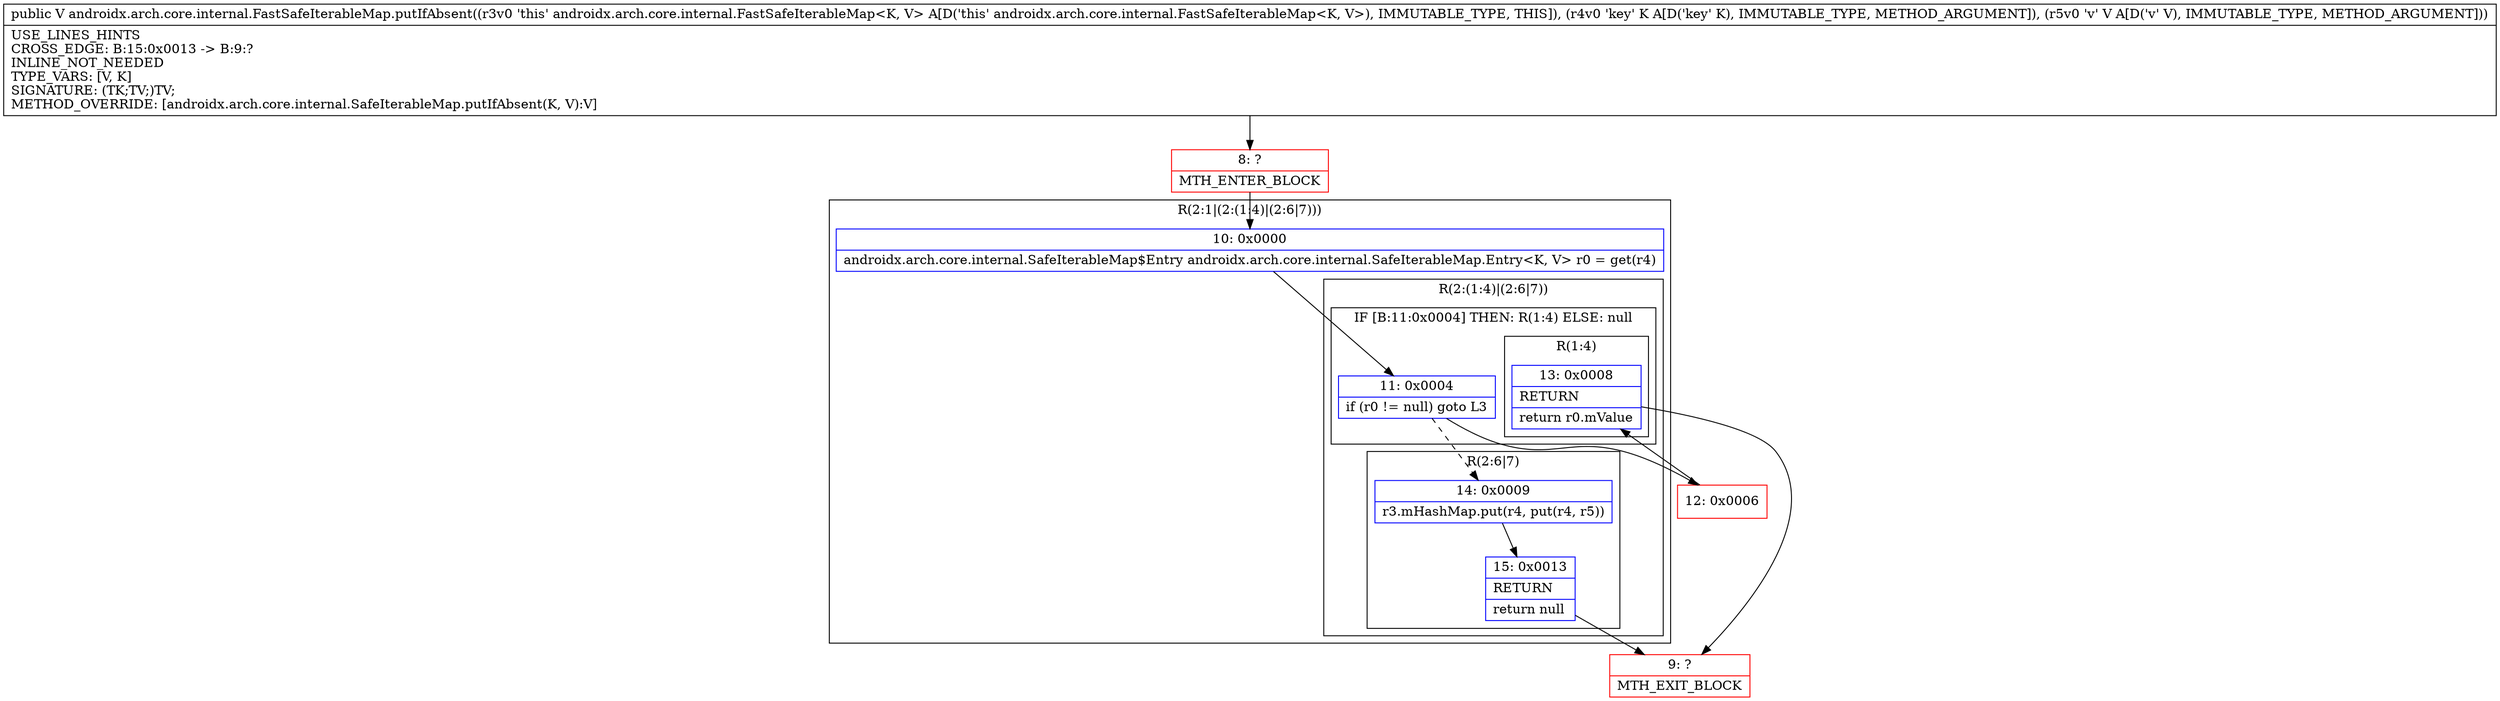 digraph "CFG forandroidx.arch.core.internal.FastSafeIterableMap.putIfAbsent(Ljava\/lang\/Object;Ljava\/lang\/Object;)Ljava\/lang\/Object;" {
subgraph cluster_Region_441650139 {
label = "R(2:1|(2:(1:4)|(2:6|7)))";
node [shape=record,color=blue];
Node_10 [shape=record,label="{10\:\ 0x0000|androidx.arch.core.internal.SafeIterableMap$Entry androidx.arch.core.internal.SafeIterableMap.Entry\<K, V\> r0 = get(r4)\l}"];
subgraph cluster_Region_1002143078 {
label = "R(2:(1:4)|(2:6|7))";
node [shape=record,color=blue];
subgraph cluster_IfRegion_555573529 {
label = "IF [B:11:0x0004] THEN: R(1:4) ELSE: null";
node [shape=record,color=blue];
Node_11 [shape=record,label="{11\:\ 0x0004|if (r0 != null) goto L3\l}"];
subgraph cluster_Region_1910226521 {
label = "R(1:4)";
node [shape=record,color=blue];
Node_13 [shape=record,label="{13\:\ 0x0008|RETURN\l|return r0.mValue\l}"];
}
}
subgraph cluster_Region_2142421026 {
label = "R(2:6|7)";
node [shape=record,color=blue];
Node_14 [shape=record,label="{14\:\ 0x0009|r3.mHashMap.put(r4, put(r4, r5))\l}"];
Node_15 [shape=record,label="{15\:\ 0x0013|RETURN\l|return null\l}"];
}
}
}
Node_8 [shape=record,color=red,label="{8\:\ ?|MTH_ENTER_BLOCK\l}"];
Node_12 [shape=record,color=red,label="{12\:\ 0x0006}"];
Node_9 [shape=record,color=red,label="{9\:\ ?|MTH_EXIT_BLOCK\l}"];
MethodNode[shape=record,label="{public V androidx.arch.core.internal.FastSafeIterableMap.putIfAbsent((r3v0 'this' androidx.arch.core.internal.FastSafeIterableMap\<K, V\> A[D('this' androidx.arch.core.internal.FastSafeIterableMap\<K, V\>), IMMUTABLE_TYPE, THIS]), (r4v0 'key' K A[D('key' K), IMMUTABLE_TYPE, METHOD_ARGUMENT]), (r5v0 'v' V A[D('v' V), IMMUTABLE_TYPE, METHOD_ARGUMENT]))  | USE_LINES_HINTS\lCROSS_EDGE: B:15:0x0013 \-\> B:9:?\lINLINE_NOT_NEEDED\lTYPE_VARS: [V, K]\lSIGNATURE: (TK;TV;)TV;\lMETHOD_OVERRIDE: [androidx.arch.core.internal.SafeIterableMap.putIfAbsent(K, V):V]\l}"];
MethodNode -> Node_8;Node_10 -> Node_11;
Node_11 -> Node_12;
Node_11 -> Node_14[style=dashed];
Node_13 -> Node_9;
Node_14 -> Node_15;
Node_15 -> Node_9;
Node_8 -> Node_10;
Node_12 -> Node_13;
}


